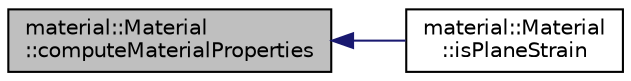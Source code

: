 digraph "material::Material::computeMaterialProperties"
{
  edge [fontname="Helvetica",fontsize="10",labelfontname="Helvetica",labelfontsize="10"];
  node [fontname="Helvetica",fontsize="10",shape=record];
  rankdir="LR";
  Node5 [label="material::Material\l::computeMaterialProperties",height=0.2,width=0.4,color="black", fillcolor="grey75", style="filled", fontcolor="black"];
  Node5 -> Node6 [dir="back",color="midnightblue",fontsize="10",style="solid",fontname="Helvetica"];
  Node6 [label="material::Material\l::isPlaneStrain",height=0.2,width=0.4,color="black", fillcolor="white", style="filled",URL="$classmaterial_1_1Material.html#a8ef43fb1aafde357f7e7abbe1abd7d56",tooltip="Returns plane-strain condition. "];
}
